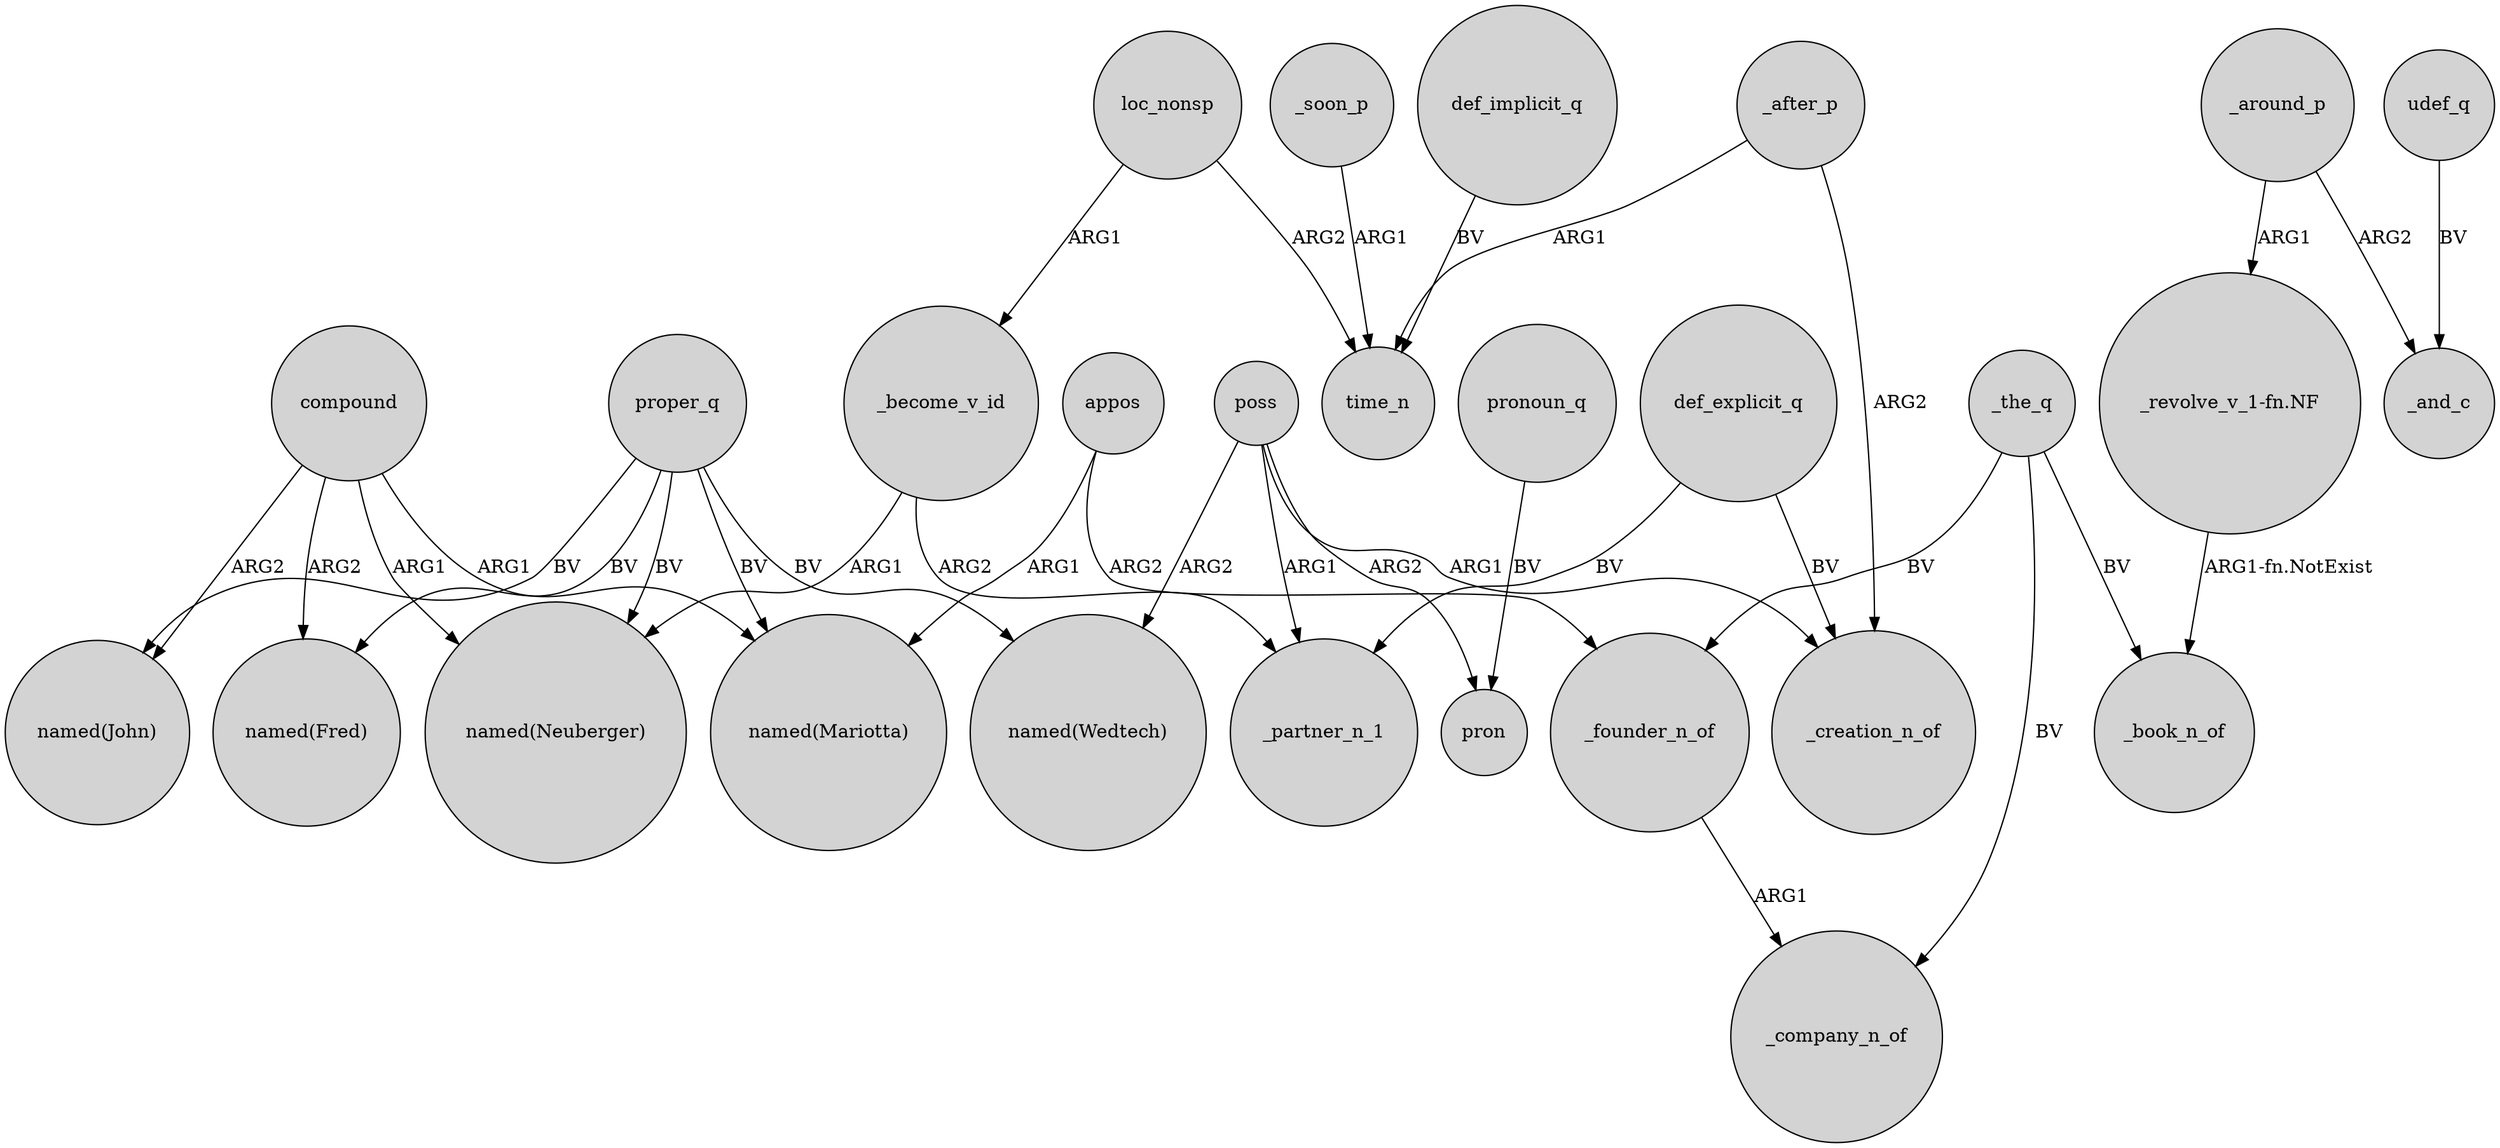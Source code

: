 digraph {
	node [shape=circle style=filled]
	compound -> "named(John)" [label=ARG2]
	_after_p -> _creation_n_of [label=ARG2]
	poss -> pron [label=ARG2]
	appos -> _founder_n_of [label=ARG2]
	_around_p -> _and_c [label=ARG2]
	_become_v_id -> _partner_n_1 [label=ARG2]
	_become_v_id -> "named(Neuberger)" [label=ARG1]
	def_explicit_q -> _partner_n_1 [label=BV]
	_the_q -> _book_n_of [label=BV]
	_the_q -> _company_n_of [label=BV]
	loc_nonsp -> time_n [label=ARG2]
	_the_q -> _founder_n_of [label=BV]
	_founder_n_of -> _company_n_of [label=ARG1]
	pronoun_q -> pron [label=BV]
	poss -> _partner_n_1 [label=ARG1]
	proper_q -> "named(Fred)" [label=BV]
	"_revolve_v_1-fn.NF" -> _book_n_of [label="ARG1-fn.NotExist"]
	_after_p -> time_n [label=ARG1]
	loc_nonsp -> _become_v_id [label=ARG1]
	proper_q -> "named(Mariotta)" [label=BV]
	compound -> "named(Mariotta)" [label=ARG1]
	compound -> "named(Fred)" [label=ARG2]
	proper_q -> "named(Neuberger)" [label=BV]
	appos -> "named(Mariotta)" [label=ARG1]
	_soon_p -> time_n [label=ARG1]
	poss -> _creation_n_of [label=ARG1]
	proper_q -> "named(John)" [label=BV]
	udef_q -> _and_c [label=BV]
	compound -> "named(Neuberger)" [label=ARG1]
	def_explicit_q -> _creation_n_of [label=BV]
	_around_p -> "_revolve_v_1-fn.NF" [label=ARG1]
	poss -> "named(Wedtech)" [label=ARG2]
	def_implicit_q -> time_n [label=BV]
	proper_q -> "named(Wedtech)" [label=BV]
}
